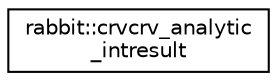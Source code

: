 digraph "Graphical Class Hierarchy"
{
  edge [fontname="Helvetica",fontsize="10",labelfontname="Helvetica",labelfontsize="10"];
  node [fontname="Helvetica",fontsize="10",shape=record];
  rankdir="LR";
  Node1 [label="rabbit::crvcrv_analytic\l_intresult",height=0.2,width=0.4,color="black", fillcolor="white", style="filled",URL="$structrabbit_1_1crvcrv__analytic__intresult.html"];
}
